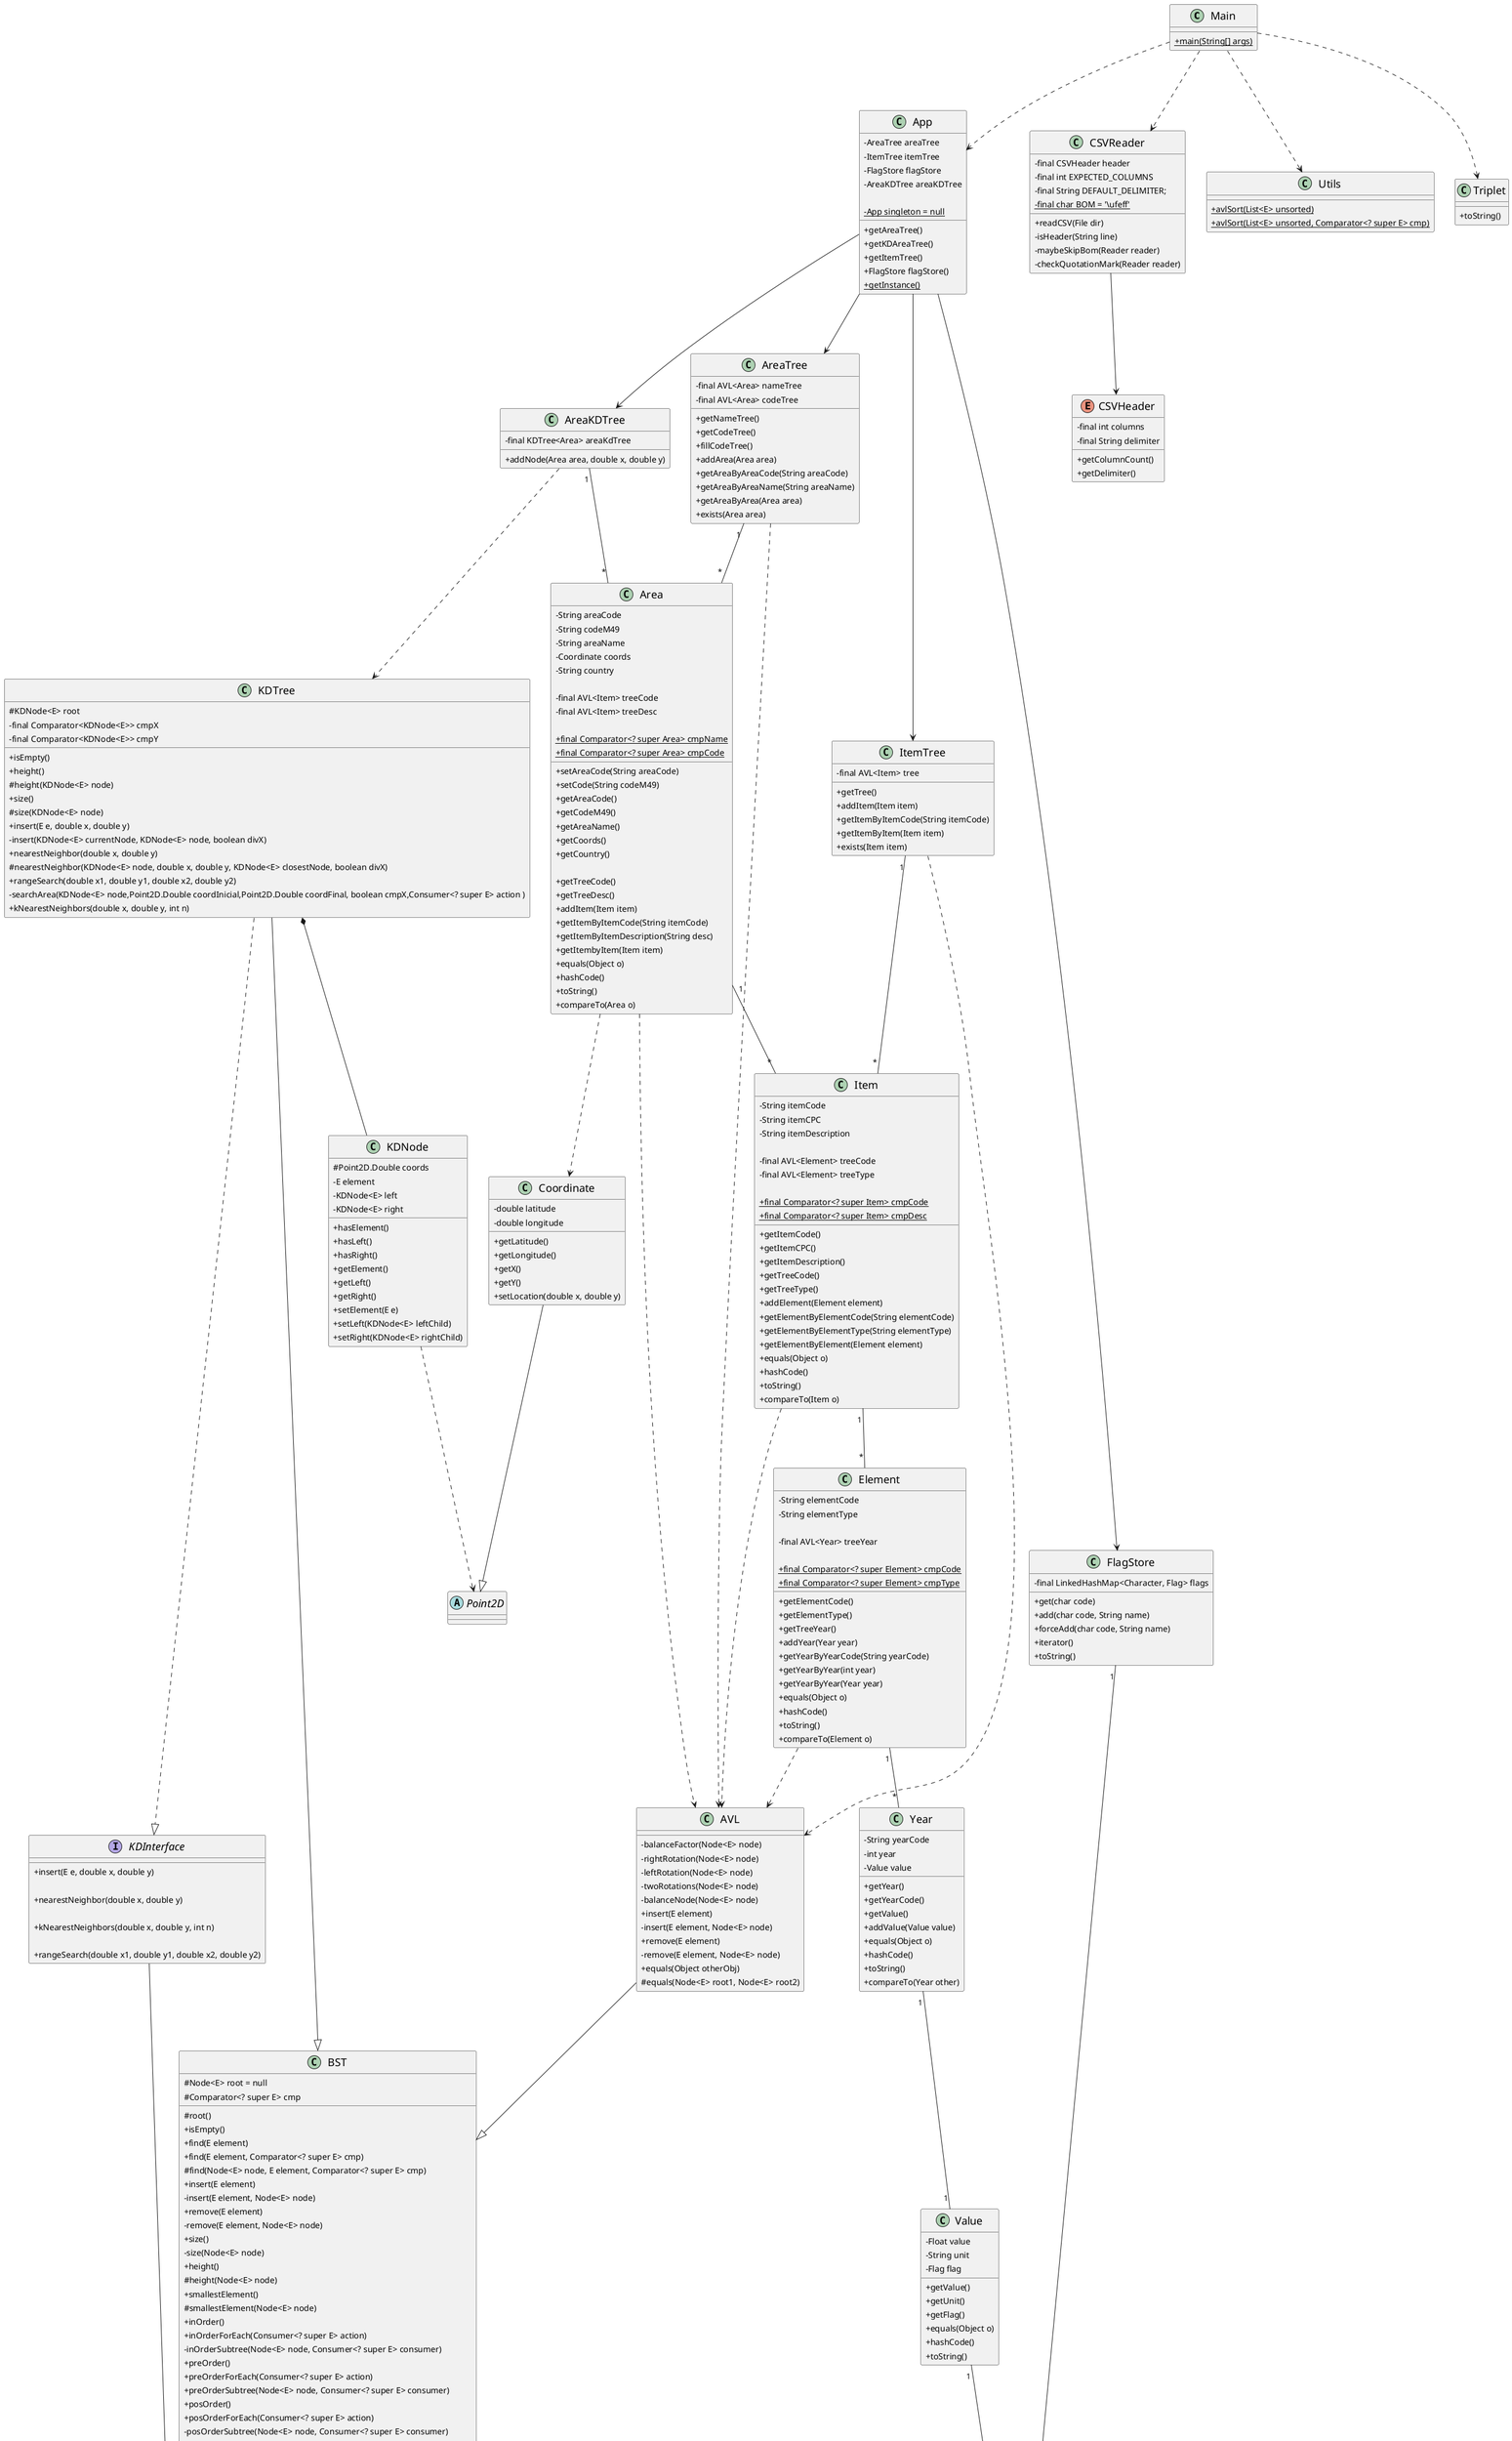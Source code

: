 @startuml
'https://plantuml.com/class-diagram

skinparam classAttributeIconSize 0
skinparam padding 2
skinparam ranksep 100
skinparam classFontSize 18

class Main
{
    +{static}main(String[] args)
}

class App
{
    -AreaTree areaTree
    -ItemTree itemTree
    -FlagStore flagStore
    -AreaKDTree areaKDTree

    +getAreaTree()
    +getKDAreaTree()
    +getItemTree()
    +FlagStore flagStore()
    -{static}App singleton = null
    +{static}getInstance()
}

class Area
{
    -String areaCode
    -String codeM49
    -String areaName
    -Coordinate coords
    -String country

    -final AVL<Item> treeCode
    -final AVL<Item> treeDesc

    +{static}final Comparator<? super Area> cmpName
    +{static}final Comparator<? super Area> cmpCode

    +setAreaCode(String areaCode)
    +setCode(String codeM49)
    +getAreaCode()
    +getCodeM49() 
    +getAreaName() 
    +getCoords()
    +getCountry()

    +getTreeCode()
    +getTreeDesc()
    +addItem(Item item)
    +getItemByItemCode(String itemCode)
    +getItemByItemDescription(String desc)
    +getItembyItem(Item item)
    +equals(Object o)
    +hashCode()
    +toString()
    +compareTo(Area o)
}

class Coordinate
{
    -double latitude
    -double longitude

    +getLatitude()
    +getLongitude()
    +getX()
    +getY()
    +setLocation(double x, double y)
}

class Element
{
    -String elementCode
    -String elementType

    -final AVL<Year> treeYear

    +{static}final Comparator<? super Element> cmpCode
    +{static}final Comparator<? super Element> cmpType

    +getElementCode()
    +getElementType()
    +getTreeYear()
    +addYear(Year year)
    +getYearByYearCode(String yearCode)
    +getYearByYear(int year)
    +getYearByYear(Year year)
    +equals(Object o)
    +hashCode()
    +toString()
    +compareTo(Element o)
}

class Flag
{
    -final Pair<Character, String> pair

    +code()
    +name()
    +equals(Object o)
    +hashCode()
    +toString()
}

class Item
{
    -String itemCode
    -String itemCPC
    -String itemDescription

    -final AVL<Element> treeCode
    -final AVL<Element> treeType

    +{static}final Comparator<? super Item> cmpCode
    +{static}final Comparator<? super Item> cmpDesc

    +getItemCode()
    +getItemCPC()
    +getItemDescription()
    +getTreeCode()
    +getTreeType()
    +addElement(Element element)
    +getElementByElementCode(String elementCode)
    +getElementByElementType(String elementType)
    +getElementByElement(Element element)
    +equals(Object o)
    +hashCode()
    +toString()
    +compareTo(Item o)
}

class Value
{
    -Float value
    -String unit
    -Flag flag

    +getValue() 
    +getUnit() 
    +getFlag()
    +equals(Object o)
    +hashCode()
    +toString()
}

class Year
{
    -String yearCode
    -int year
    -Value value

    +getYear() 
    +getYearCode() 
    +getValue() 
    +addValue(Value value)
    +equals(Object o)
    +hashCode()
    +toString()
    +compareTo(Year other) 
}

enum CSVHeader
{
    -final int columns
    -final String delimiter
    +getColumnCount()
    +getDelimiter()
}

class CSVReader
{
    -final CSVHeader header
    -final int EXPECTED_COLUMNS
    -final String DEFAULT_DELIMITER;
    -{static}final char BOM = '\ufeff'
    +readCSV(File dir)
    -isHeader(String line)
    -maybeSkipBom(Reader reader)
    -checkQuotationMark(Reader reader)
}

class AreaKDTree
{
    -final KDTree<Area> areaKdTree

    +addNode(Area area, double x, double y)
}

class AreaTree 
{
    -final AVL<Area> nameTree
    -final AVL<Area> codeTree 

    +getNameTree()
    +getCodeTree()
    +fillCodeTree()
    +addArea(Area area)
    +getAreaByAreaCode(String areaCode)
    +getAreaByAreaName(String areaName)
    +getAreaByArea(Area area)
    +exists(Area area)   
}

class FlagStore
{
    -final LinkedHashMap<Character, Flag> flags

    +get(char code)
    +add(char code, String name)
    +forceAdd(char code, String name)
    +iterator()
    +toString()
}

class ItemTree
{
    -final AVL<Item> tree

    +getTree()
    +addItem(Item item)
    +getItemByItemCode(String itemCode)
    +getItemByItem(Item item)
    +exists(Item item)
}

class AVL
{
    -balanceFactor(Node<E> node)
    -rightRotation(Node<E> node)
    -leftRotation(Node<E> node)
    -twoRotations(Node<E> node)
    -balanceNode(Node<E> node)
    +insert(E element)
    -insert(E element, Node<E> node)
    +remove(E element)
    -remove(E element, Node<E> node)
    +equals(Object otherObj)
    #equals(Node<E> root1, Node<E> root2)
}

class BST
{
    #Node<E> root = null
    #Comparator<? super E> cmp

    #root()
    +isEmpty()
    +find(E element)
    +find(E element, Comparator<? super E> cmp)
    #find(Node<E> node, E element, Comparator<? super E> cmp)
    +insert(E element)
    -insert(E element, Node<E> node)
    +remove(E element)
    -remove(E element, Node<E> node)
    +size()
    -size(Node<E> node)
    +height()
    #height(Node<E> node)
    +smallestElement()
    #smallestElement(Node<E> node)
    +inOrder()
    +inOrderForEach(Consumer<? super E> action)
    -inOrderSubtree(Node<E> node, Consumer<? super E> consumer)
    +preOrder()
    +preOrderForEach(Consumer<? super E> action)
    +preOrderSubtree(Node<E> node, Consumer<? super E> consumer)
    +posOrder()
    +posOrderForEach(Consumer<? super E> action)
    -posOrderSubtree(Node<E> node, Consumer<? super E> consumer)
    +nodesByLevel()
    -processBstByLevel(Node<E> node, Map<Integer,List<E>> result, int level)
    +toString()
    -toStringRec(Node<E> root, int level, StringBuilder sb)
    +iterator()
    +forEach(Consumer<? super E> action)
}

class Node
{
    -E element        
    -Node<E> left
    -Node<E> right

     +hasElement()
     +hasLeft()
     +hasRight()
     +getElement() 
     +getLeft() 
     +getRight()
     +setElement(E e)
     +setLeft(Node<E> leftChild)
     +setRight(Node<E> rightChild)
     +isLeaf()
}

interface BSTInterface
{
    +isEmpty()
    +insert(E element)
    +remove(E element)

    +size()
    +height()

    +smallestElement()
    +inOrder()
    +preOrder()
    +posOrder()
    +nodesByLevel()
}

interface KDInterface
{
    +insert(E e, double x, double y)

    +nearestNeighbor(double x, double y)

    +kNearestNeighbors(double x, double y, int n)

    +rangeSearch(double x1, double y1, double x2, double y2)
}

class KDTree
{
    #KDNode<E> root
    -final Comparator<KDNode<E>> cmpX
    -final Comparator<KDNode<E>> cmpY
    +isEmpty()
    +height()
    #height(KDNode<E> node)
    +size()
    #size(KDNode<E> node)
    +insert(E e, double x, double y)
    -insert(KDNode<E> currentNode, KDNode<E> node, boolean divX)
    +nearestNeighbor(double x, double y)
    #nearestNeighbor(KDNode<E> node, double x, double y, KDNode<E> closestNode, boolean divX)
    +rangeSearch(double x1, double y1, double x2, double y2)
    -searchArea(KDNode<E> node,Point2D.Double coordInicial,Point2D.Double coordFinal, boolean cmpX,Consumer<? super E> action ) 
    +kNearestNeighbors(double x, double y, int n)
}

class KDNode
{
    #Point2D.Double coords
    -E element
    -KDNode<E> left
    -KDNode<E> right

    +hasElement()
    +hasLeft()
    +hasRight()
    +getElement() 
    +getLeft() 
    +getRight()
    +setElement(E e)
    +setLeft(KDNode<E> leftChild)
    +setRight(KDNode<E> rightChild)
}

class Utils
{
    +{static} avlSort(List<E> unsorted)
    +{static} avlSort(List<E> unsorted, Comparator<? super E> cmp)
}

abstract class Point2D
{
}

class Triplet
{
    +toString()
}


Main ..> App
Main ..> Utils
Main ..> CSVReader
Main ..> Triplet
CSVReader --> CSVHeader


App --> AreaTree
App --> ItemTree
App --> FlagStore
App --> AreaKDTree

AreaTree "1" -- "*" Area
AreaTree ..> AVL

Area "1" -- "*" Item
Area ..> AVL

Item "1" -- "*" Element
Item ..> AVL

Element "1" -- "*" Year
Element ..> AVL

Year "1" -- "1" Value 

Value "1" -- "1" Flag

FlagStore "1" -- "*" Flag

ItemTree "1" -- "*" Item
ItemTree ..> AVL

AreaKDTree "1" -- "*" Area
AreaKDTree ..> KDTree

AVL --|> BST
BST ..|> BSTInterface
KDInterface --|> BSTInterface
KDTree --|> BST
KDTree ..|> KDInterface


BST *-- Node
KDTree *-- KDNode

Area ..> Coordinate

KDNode ..> Point2D

Coordinate --|> Point2D


@enduml